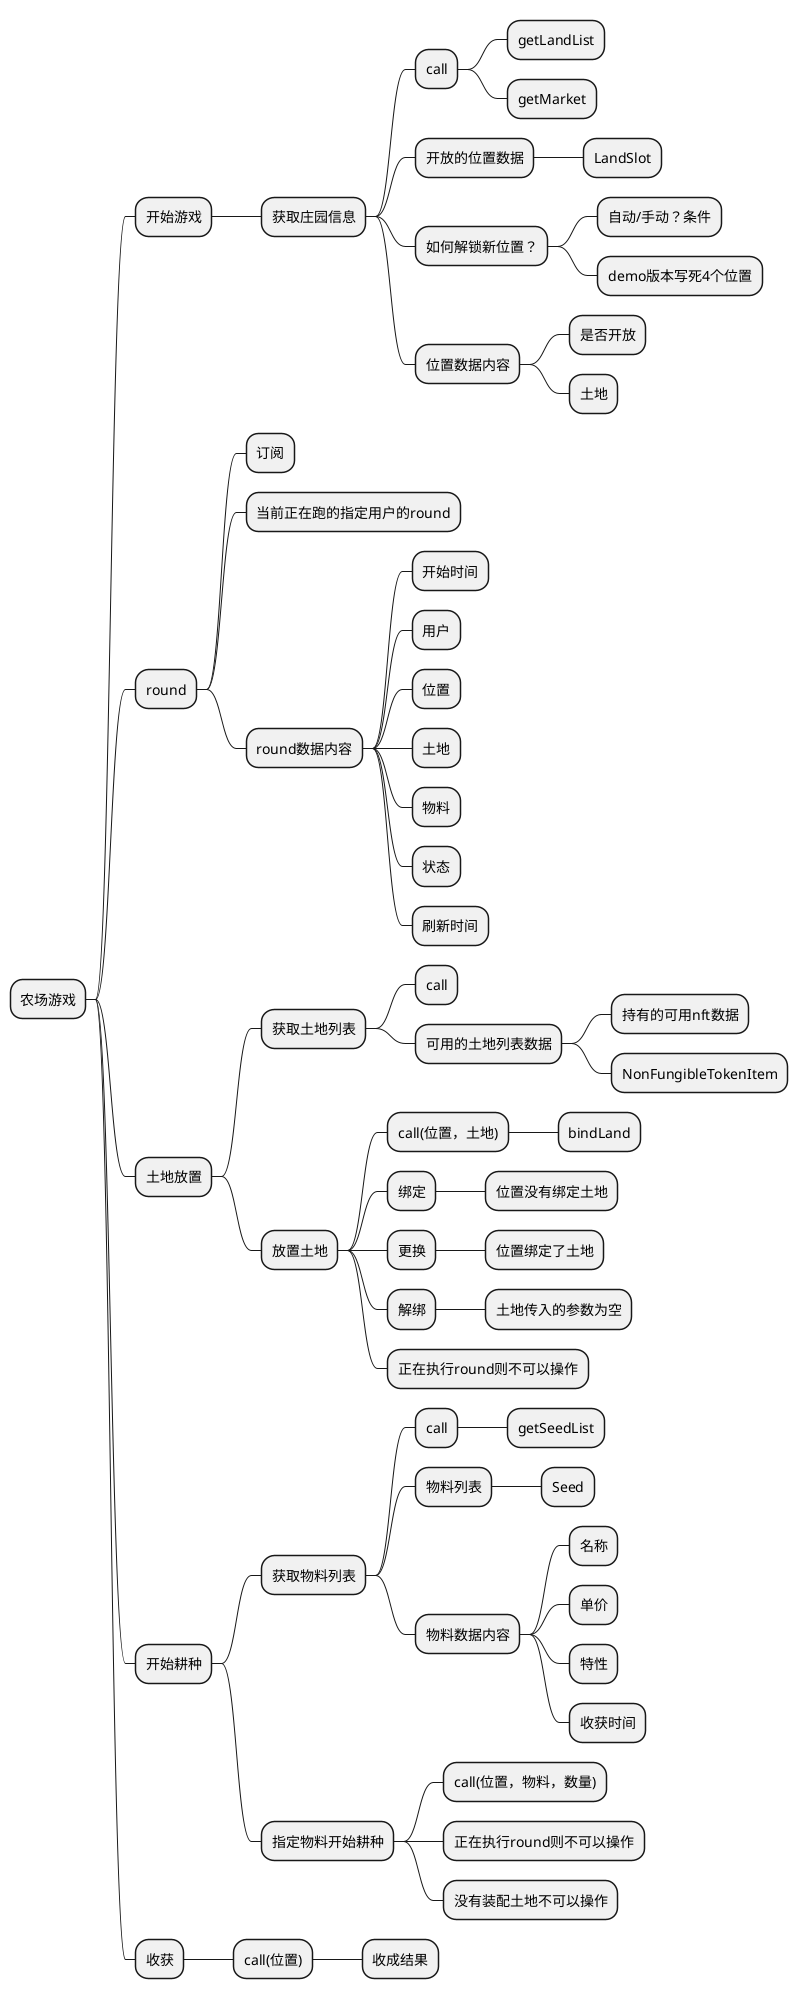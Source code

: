 @startmindmap
* 农场游戏

** 开始游戏
*** 获取庄园信息
**** call
***** getLandList
***** getMarket
**** 开放的位置数据
***** LandSlot
**** 如何解锁新位置？
***** 自动/手动？条件
***** demo版本写死4个位置
**** 位置数据内容
***** 是否开放
***** 土地

** round
*** 订阅
*** 当前正在跑的指定用户的round
*** round数据内容
**** 开始时间
**** 用户
**** 位置
**** 土地
**** 物料
**** 状态
**** 刷新时间

** 土地放置
*** 获取土地列表
**** call
**** 可用的土地列表数据
***** 持有的可用nft数据
***** NonFungibleTokenItem
*** 放置土地
**** call(位置，土地)
***** bindLand
**** 绑定
***** 位置没有绑定土地
**** 更换
***** 位置绑定了土地
**** 解绑
***** 土地传入的参数为空
**** 正在执行round则不可以操作

** 开始耕种
*** 获取物料列表
**** call
***** getSeedList
**** 物料列表
***** Seed
**** 物料数据内容
***** 名称
***** 单价
***** 特性
***** 收获时间
*** 指定物料开始耕种
**** call(位置，物料，数量)
**** 正在执行round则不可以操作
**** 没有装配土地不可以操作

** 收获
*** call(位置)
**** 收成结果
@endmindmap
